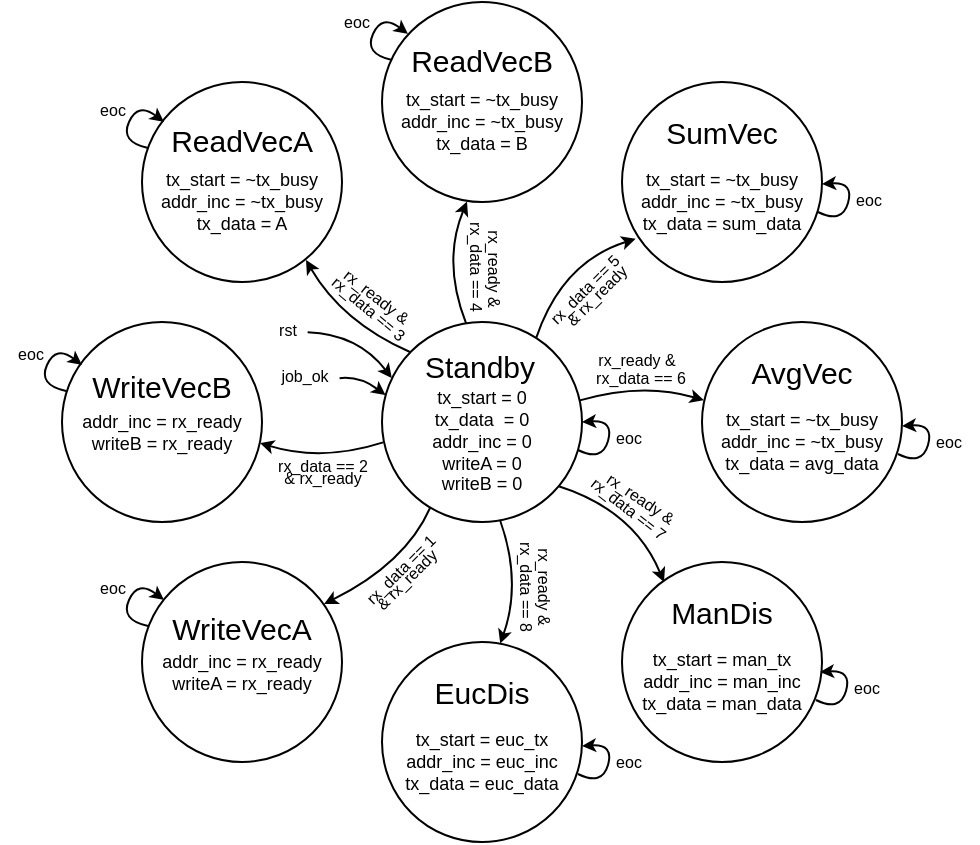 <mxfile version="18.0.1" type="device"><diagram id="pSxGSNOE6CO2PJ7VgCIc" name="Página-1"><mxGraphModel dx="593" dy="371" grid="1" gridSize="10" guides="1" tooltips="1" connect="1" arrows="1" fold="1" page="1" pageScale="1" pageWidth="827" pageHeight="1169" math="0" shadow="0"><root><mxCell id="0"/><mxCell id="1" parent="0"/><mxCell id="gVw3H8bIE1o8QU3vizQF-1" value="tx_start = 0&lt;br style=&quot;font-size: 9px;&quot;&gt;tx_data&amp;nbsp; = 0&lt;br style=&quot;font-size: 9px;&quot;&gt;addr_inc = 0&lt;br style=&quot;font-size: 9px;&quot;&gt;writeA = 0&lt;br style=&quot;font-size: 9px;&quot;&gt;writeB = 0&lt;br style=&quot;font-size: 9px;&quot;&gt;&amp;nbsp;" style="ellipse;whiteSpace=wrap;html=1;aspect=fixed;fontSize=9;verticalAlign=bottom;" parent="1" vertex="1"><mxGeometry x="210" y="170" width="100" height="100" as="geometry"/></mxCell><mxCell id="gVw3H8bIE1o8QU3vizQF-6" value="&lt;br style=&quot;font-size: 9px;&quot;&gt;addr_inc = rx_ready&lt;br style=&quot;font-size: 9px;&quot;&gt;writeA = rx_ready" style="ellipse;whiteSpace=wrap;html=1;aspect=fixed;fontSize=9;verticalAlign=middle;" parent="1" vertex="1"><mxGeometry x="90" y="290" width="100" height="100" as="geometry"/></mxCell><mxCell id="gVw3H8bIE1o8QU3vizQF-7" value="&lt;br style=&quot;font-size: 9px;&quot;&gt;addr_inc = rx_ready&lt;br style=&quot;font-size: 9px;&quot;&gt;writeB = rx_ready" style="ellipse;whiteSpace=wrap;html=1;aspect=fixed;fontSize=9;verticalAlign=middle;" parent="1" vertex="1"><mxGeometry x="50" y="170" width="100" height="100" as="geometry"/></mxCell><mxCell id="gVw3H8bIE1o8QU3vizQF-8" value="tx_start = ~tx_busy&lt;br style=&quot;font-size: 9px;&quot;&gt;addr_inc = ~tx_busy&lt;br style=&quot;font-size: 9px;&quot;&gt;tx_data = A&lt;br style=&quot;font-size: 9px;&quot;&gt;&lt;br style=&quot;font-size: 9px;&quot;&gt;&amp;nbsp;" style="ellipse;whiteSpace=wrap;html=1;aspect=fixed;fontSize=9;verticalAlign=bottom;" parent="1" vertex="1"><mxGeometry x="90" y="50" width="100" height="100" as="geometry"/></mxCell><mxCell id="gVw3H8bIE1o8QU3vizQF-9" value="tx_start = ~tx_busy&lt;br style=&quot;font-size: 9px;&quot;&gt;addr_inc = ~tx_busy&lt;br style=&quot;font-size: 9px;&quot;&gt;tx_data = B&lt;br style=&quot;font-size: 9px;&quot;&gt;&lt;br style=&quot;font-size: 9px;&quot;&gt;&amp;nbsp;" style="ellipse;whiteSpace=wrap;html=1;aspect=fixed;fontSize=9;verticalAlign=bottom;" parent="1" vertex="1"><mxGeometry x="210" y="10" width="100" height="100" as="geometry"/></mxCell><mxCell id="gVw3H8bIE1o8QU3vizQF-11" value="tx_start = ~tx_busy&lt;br style=&quot;font-size: 9px;&quot;&gt;addr_inc = ~tx_busy&lt;br style=&quot;font-size: 9px;&quot;&gt;tx_data = sum_data&lt;br style=&quot;font-size: 9px;&quot;&gt;&lt;br style=&quot;font-size: 9px;&quot;&gt;&amp;nbsp;" style="ellipse;whiteSpace=wrap;html=1;aspect=fixed;fontSize=9;verticalAlign=bottom;" parent="1" vertex="1"><mxGeometry x="330" y="50" width="100" height="100" as="geometry"/></mxCell><mxCell id="gVw3H8bIE1o8QU3vizQF-12" value="tx_start = ~tx_busy&lt;br style=&quot;font-size: 9px;&quot;&gt;addr_inc = ~tx_busy&lt;br style=&quot;font-size: 9px;&quot;&gt;tx_data = avg_data&lt;br style=&quot;font-size: 9px;&quot;&gt;&lt;br style=&quot;font-size: 9px;&quot;&gt;&amp;nbsp;" style="ellipse;whiteSpace=wrap;html=1;aspect=fixed;fontSize=9;verticalAlign=bottom;" parent="1" vertex="1"><mxGeometry x="370" y="170" width="100" height="100" as="geometry"/></mxCell><mxCell id="gVw3H8bIE1o8QU3vizQF-13" value="tx_start = man_tx&lt;br style=&quot;font-size: 9px;&quot;&gt;addr_inc = man_inc&lt;br style=&quot;font-size: 9px;&quot;&gt;tx_data = man_data&lt;br&gt;&amp;nbsp;&lt;br&gt;&amp;nbsp;" style="ellipse;whiteSpace=wrap;html=1;aspect=fixed;fontSize=9;verticalAlign=bottom;" parent="1" vertex="1"><mxGeometry x="330" y="290" width="100" height="100" as="geometry"/></mxCell><mxCell id="gVw3H8bIE1o8QU3vizQF-14" value="tx_start = euc_tx&lt;br style=&quot;font-size: 9px;&quot;&gt;addr_inc = euc_inc&lt;br style=&quot;font-size: 9px;&quot;&gt;tx_data = euc_data&lt;br style=&quot;font-size: 9px;&quot;&gt;&lt;br style=&quot;font-size: 9px;&quot;&gt;&amp;nbsp;" style="ellipse;whiteSpace=wrap;html=1;aspect=fixed;fontSize=9;verticalAlign=bottom;" parent="1" vertex="1"><mxGeometry x="210" y="330" width="100" height="100" as="geometry"/></mxCell><mxCell id="gVw3H8bIE1o8QU3vizQF-16" value="WriteVecA" style="text;html=1;strokeColor=none;fillColor=none;align=center;verticalAlign=middle;whiteSpace=wrap;rounded=0;fontSize=15;" parent="1" vertex="1"><mxGeometry x="110" y="308" width="60" height="30" as="geometry"/></mxCell><mxCell id="gVw3H8bIE1o8QU3vizQF-17" value="WriteVecB" style="text;html=1;strokeColor=none;fillColor=none;align=center;verticalAlign=middle;whiteSpace=wrap;rounded=0;fontSize=15;" parent="1" vertex="1"><mxGeometry x="70" y="187" width="60" height="30" as="geometry"/></mxCell><mxCell id="gVw3H8bIE1o8QU3vizQF-18" value="ReadVecA" style="text;html=1;strokeColor=none;fillColor=none;align=center;verticalAlign=middle;whiteSpace=wrap;rounded=0;fontSize=15;" parent="1" vertex="1"><mxGeometry x="110" y="64" width="60" height="30" as="geometry"/></mxCell><mxCell id="gVw3H8bIE1o8QU3vizQF-19" value="ReadVecB" style="text;html=1;strokeColor=none;fillColor=none;align=center;verticalAlign=middle;whiteSpace=wrap;rounded=0;fontSize=15;" parent="1" vertex="1"><mxGeometry x="230" y="24" width="60" height="30" as="geometry"/></mxCell><mxCell id="gVw3H8bIE1o8QU3vizQF-20" value="SumVec" style="text;html=1;strokeColor=none;fillColor=none;align=center;verticalAlign=middle;whiteSpace=wrap;rounded=0;fontSize=15;" parent="1" vertex="1"><mxGeometry x="350" y="60" width="60" height="30" as="geometry"/></mxCell><mxCell id="gVw3H8bIE1o8QU3vizQF-21" value="AvgVec" style="text;html=1;strokeColor=none;fillColor=none;align=center;verticalAlign=middle;whiteSpace=wrap;rounded=0;fontSize=15;" parent="1" vertex="1"><mxGeometry x="390" y="180" width="60" height="30" as="geometry"/></mxCell><mxCell id="gVw3H8bIE1o8QU3vizQF-22" value="EucDis" style="text;html=1;strokeColor=none;fillColor=none;align=center;verticalAlign=middle;whiteSpace=wrap;rounded=0;fontSize=15;" parent="1" vertex="1"><mxGeometry x="230" y="340" width="60" height="30" as="geometry"/></mxCell><mxCell id="gVw3H8bIE1o8QU3vizQF-23" value="ManDis" style="text;html=1;strokeColor=none;fillColor=none;align=center;verticalAlign=middle;whiteSpace=wrap;rounded=0;fontSize=15;" parent="1" vertex="1"><mxGeometry x="350" y="300" width="60" height="30" as="geometry"/></mxCell><mxCell id="bkdWLWM4IcgWHFC834dO-1" value="" style="endArrow=classic;html=1;curved=1;entryX=0.049;entryY=0.28;entryDx=0;entryDy=0;entryPerimeter=0;endSize=4;startSize=4;exitX=0.991;exitY=0.554;exitDx=0;exitDy=0;exitPerimeter=0;" parent="1" source="bkdWLWM4IcgWHFC834dO-2" target="gVw3H8bIE1o8QU3vizQF-1" edge="1"><mxGeometry width="50" height="50" relative="1" as="geometry"><mxPoint x="189" y="184" as="sourcePoint"/><mxPoint x="230" y="210" as="targetPoint"/><Array as="points"><mxPoint x="198" y="176"/></Array></mxGeometry></mxCell><mxCell id="bkdWLWM4IcgWHFC834dO-2" value="rst" style="text;html=1;strokeColor=none;fillColor=none;align=center;verticalAlign=middle;whiteSpace=wrap;rounded=0;fontSize=8;" parent="1" vertex="1"><mxGeometry x="153" y="164" width="20" height="20" as="geometry"/></mxCell><mxCell id="bkdWLWM4IcgWHFC834dO-4" value="" style="endArrow=classic;html=1;startSize=4;endSize=4;curved=1;entryX=0.99;entryY=0.605;entryDx=0;entryDy=0;entryPerimeter=0;exitX=0.006;exitY=0.602;exitDx=0;exitDy=0;exitPerimeter=0;" parent="1" source="gVw3H8bIE1o8QU3vizQF-1" target="gVw3H8bIE1o8QU3vizQF-7" edge="1"><mxGeometry width="50" height="50" relative="1" as="geometry"><mxPoint x="158.8" y="219.2" as="sourcePoint"/><mxPoint x="220.9" y="219.1" as="targetPoint"/><Array as="points"><mxPoint x="180" y="240"/></Array></mxGeometry></mxCell><mxCell id="bkdWLWM4IcgWHFC834dO-5" value="" style="endArrow=classic;html=1;startSize=4;endSize=4;curved=1;entryX=0.009;entryY=0.391;entryDx=0;entryDy=0;entryPerimeter=0;exitX=0.988;exitY=0.392;exitDx=0;exitDy=0;exitPerimeter=0;" parent="1" edge="1"><mxGeometry width="50" height="50" relative="1" as="geometry"><mxPoint x="308.9" y="209.2" as="sourcePoint"/><mxPoint x="371" y="209.1" as="targetPoint"/><Array as="points"><mxPoint x="340.1" y="200"/></Array></mxGeometry></mxCell><mxCell id="bkdWLWM4IcgWHFC834dO-8" value="" style="endArrow=classic;html=1;startSize=4;endSize=4;curved=1;" parent="1" edge="1"><mxGeometry width="50" height="50" relative="1" as="geometry"><mxPoint x="224" y="185" as="sourcePoint"/><mxPoint x="172" y="139" as="targetPoint"/><Array as="points"><mxPoint x="190" y="170"/></Array></mxGeometry></mxCell><mxCell id="bkdWLWM4IcgWHFC834dO-10" value="" style="endArrow=classic;html=1;startSize=4;endSize=4;curved=1;" parent="1" edge="1"><mxGeometry width="50" height="50" relative="1" as="geometry"><mxPoint x="298" y="252" as="sourcePoint"/><mxPoint x="351" y="300" as="targetPoint"/><Array as="points"><mxPoint x="336" y="264"/></Array></mxGeometry></mxCell><mxCell id="bkdWLWM4IcgWHFC834dO-12" value="" style="endArrow=classic;html=1;startSize=4;endSize=4;curved=1;exitX=0.421;exitY=0.008;exitDx=0;exitDy=0;exitPerimeter=0;entryX=0.425;entryY=0.998;entryDx=0;entryDy=0;entryPerimeter=0;" parent="1" source="gVw3H8bIE1o8QU3vizQF-1" target="gVw3H8bIE1o8QU3vizQF-9" edge="1"><mxGeometry width="50" height="50" relative="1" as="geometry"><mxPoint x="252" y="170" as="sourcePoint"/><mxPoint x="253" y="110" as="targetPoint"/><Array as="points"><mxPoint x="240" y="140"/></Array></mxGeometry></mxCell><mxCell id="bkdWLWM4IcgWHFC834dO-15" value="" style="endArrow=classic;html=1;startSize=4;endSize=4;curved=1;entryX=0.591;entryY=0.008;entryDx=0;entryDy=0;entryPerimeter=0;" parent="1" edge="1"><mxGeometry width="50" height="50" relative="1" as="geometry"><mxPoint x="269" y="269" as="sourcePoint"/><mxPoint x="269.1" y="330.8" as="targetPoint"/><Array as="points"><mxPoint x="280" y="300"/></Array></mxGeometry></mxCell><mxCell id="bkdWLWM4IcgWHFC834dO-17" value="" style="endArrow=classic;html=1;startSize=4;endSize=4;curved=1;entryX=0.068;entryY=0.784;entryDx=0;entryDy=0;entryPerimeter=0;exitX=0.772;exitY=0.077;exitDx=0;exitDy=0;exitPerimeter=0;" parent="1" source="gVw3H8bIE1o8QU3vizQF-1" target="gVw3H8bIE1o8QU3vizQF-11" edge="1"><mxGeometry width="50" height="50" relative="1" as="geometry"><mxPoint x="260" y="220" as="sourcePoint"/><mxPoint x="310" y="170" as="targetPoint"/><Array as="points"><mxPoint x="300" y="140"/></Array></mxGeometry></mxCell><mxCell id="bkdWLWM4IcgWHFC834dO-19" value="Standby" style="text;html=1;strokeColor=none;fillColor=none;align=center;verticalAlign=middle;whiteSpace=wrap;rounded=0;fontSize=15;" parent="1" vertex="1"><mxGeometry x="229" y="177" width="60" height="30" as="geometry"/></mxCell><mxCell id="bkdWLWM4IcgWHFC834dO-21" value="" style="endArrow=classic;html=1;startSize=4;endSize=4;curved=1;" parent="1" edge="1"><mxGeometry width="50" height="50" relative="1" as="geometry"><mxPoint x="234" y="263" as="sourcePoint"/><mxPoint x="181" y="311" as="targetPoint"/><Array as="points"><mxPoint x="221.8" y="290.6"/></Array></mxGeometry></mxCell><mxCell id="bkdWLWM4IcgWHFC834dO-22" value="rx_data == 2" style="text;html=1;align=center;verticalAlign=middle;resizable=0;points=[];autosize=1;strokeColor=none;fillColor=none;fontSize=8;" parent="1" vertex="1"><mxGeometry x="150" y="232" width="60" height="20" as="geometry"/></mxCell><mxCell id="bkdWLWM4IcgWHFC834dO-23" value="rx_data == 1" style="text;html=1;align=center;verticalAlign=middle;resizable=0;points=[];autosize=1;strokeColor=none;fillColor=none;fontSize=8;rotation=-45;" parent="1" vertex="1"><mxGeometry x="189" y="284" width="60" height="20" as="geometry"/></mxCell><mxCell id="bkdWLWM4IcgWHFC834dO-24" value="rx_data == 3" style="text;html=1;align=center;verticalAlign=middle;resizable=0;points=[];autosize=1;strokeColor=none;fillColor=none;fontSize=8;rotation=40;" parent="1" vertex="1"><mxGeometry x="173" y="153" width="60" height="20" as="geometry"/></mxCell><mxCell id="bkdWLWM4IcgWHFC834dO-26" value="" style="endArrow=classic;html=1;curved=1;endSize=4;startSize=4;exitX=0.991;exitY=0.554;exitDx=0;exitDy=0;exitPerimeter=0;entryX=0.018;entryY=0.366;entryDx=0;entryDy=0;entryPerimeter=0;" parent="1" source="bkdWLWM4IcgWHFC834dO-27" target="gVw3H8bIE1o8QU3vizQF-1" edge="1"><mxGeometry width="50" height="50" relative="1" as="geometry"><mxPoint x="184.1" y="204" as="sourcePoint"/><mxPoint x="211" y="207" as="targetPoint"/><Array as="points"><mxPoint x="199" y="197"/></Array></mxGeometry></mxCell><mxCell id="bkdWLWM4IcgWHFC834dO-27" value="job_ok" style="text;html=1;strokeColor=none;fillColor=none;align=center;verticalAlign=middle;whiteSpace=wrap;rounded=0;fontSize=8;" parent="1" vertex="1"><mxGeometry x="154" y="187" width="35.1" height="20" as="geometry"/></mxCell><mxCell id="bkdWLWM4IcgWHFC834dO-28" value="rx_data == 4" style="text;html=1;align=center;verticalAlign=middle;resizable=0;points=[];autosize=1;strokeColor=none;fillColor=none;fontSize=8;rotation=90;" parent="1" vertex="1"><mxGeometry x="227" y="132" width="60" height="20" as="geometry"/></mxCell><mxCell id="bkdWLWM4IcgWHFC834dO-29" value="rx_data == 5" style="text;html=1;align=center;verticalAlign=middle;resizable=0;points=[];autosize=1;strokeColor=none;fillColor=none;fontSize=8;rotation=-45;" parent="1" vertex="1"><mxGeometry x="281" y="144" width="60" height="20" as="geometry"/></mxCell><mxCell id="bkdWLWM4IcgWHFC834dO-30" value="rx_data == 6" style="text;html=1;align=center;verticalAlign=middle;resizable=0;points=[];autosize=1;strokeColor=none;fillColor=none;fontSize=8;rotation=0;" parent="1" vertex="1"><mxGeometry x="309" y="188" width="60" height="20" as="geometry"/></mxCell><mxCell id="bkdWLWM4IcgWHFC834dO-32" value="rx_data == 7" style="text;html=1;align=center;verticalAlign=middle;resizable=0;points=[];autosize=1;strokeColor=none;fillColor=none;fontSize=8;rotation=38;" parent="1" vertex="1"><mxGeometry x="303" y="253" width="60" height="20" as="geometry"/></mxCell><mxCell id="bkdWLWM4IcgWHFC834dO-33" value="rx_data == 8" style="text;html=1;align=center;verticalAlign=middle;resizable=0;points=[];autosize=1;strokeColor=none;fillColor=none;fontSize=8;rotation=90;" parent="1" vertex="1"><mxGeometry x="252" y="292" width="60" height="20" as="geometry"/></mxCell><mxCell id="bkdWLWM4IcgWHFC834dO-35" value="" style="endArrow=classic;html=1;fontSize=10;startSize=4;endSize=4;curved=1;entryX=1;entryY=0.5;entryDx=0;entryDy=0;" parent="1" target="gVw3H8bIE1o8QU3vizQF-1" edge="1"><mxGeometry width="50" height="50" relative="1" as="geometry"><mxPoint x="308" y="234" as="sourcePoint"/><mxPoint x="290" y="220" as="targetPoint"/><Array as="points"><mxPoint x="320" y="240"/><mxPoint x="326" y="219"/></Array></mxGeometry></mxCell><mxCell id="bkdWLWM4IcgWHFC834dO-36" value="eoc" style="text;html=1;align=center;verticalAlign=middle;resizable=0;points=[];autosize=1;strokeColor=none;fillColor=none;fontSize=8;rotation=0;" parent="1" vertex="1"><mxGeometry x="318" y="218" width="30" height="20" as="geometry"/></mxCell><mxCell id="bkdWLWM4IcgWHFC834dO-39" value="&amp;amp; rx_ready" style="text;html=1;align=center;verticalAlign=middle;resizable=0;points=[];autosize=1;strokeColor=none;fillColor=none;fontSize=8;" parent="1" vertex="1"><mxGeometry x="155" y="238" width="50" height="20" as="geometry"/></mxCell><mxCell id="bkdWLWM4IcgWHFC834dO-40" value="&amp;amp; rx_ready" style="text;html=1;align=center;verticalAlign=middle;resizable=0;points=[];autosize=1;strokeColor=none;fillColor=none;fontSize=8;rotation=-45;" parent="1" vertex="1"><mxGeometry x="197" y="289" width="50" height="20" as="geometry"/></mxCell><mxCell id="bkdWLWM4IcgWHFC834dO-41" value="rx_ready &amp;amp;" style="text;html=1;align=center;verticalAlign=middle;resizable=0;points=[];autosize=1;strokeColor=none;fillColor=none;fontSize=8;rotation=90;" parent="1" vertex="1"><mxGeometry x="266" y="292" width="50" height="20" as="geometry"/></mxCell><mxCell id="bkdWLWM4IcgWHFC834dO-42" value="rx_ready &amp;amp;" style="text;html=1;align=center;verticalAlign=middle;resizable=0;points=[];autosize=1;strokeColor=none;fillColor=none;fontSize=8;rotation=34;" parent="1" vertex="1"><mxGeometry x="314" y="248" width="50" height="20" as="geometry"/></mxCell><mxCell id="bkdWLWM4IcgWHFC834dO-43" value="rx_ready &amp;amp;" style="text;html=1;align=center;verticalAlign=middle;resizable=0;points=[];autosize=1;strokeColor=none;fillColor=none;fontSize=8;rotation=0;" parent="1" vertex="1"><mxGeometry x="312" y="179" width="50" height="20" as="geometry"/></mxCell><mxCell id="bkdWLWM4IcgWHFC834dO-44" value="&amp;amp; rx_ready" style="text;html=1;align=center;verticalAlign=middle;resizable=0;points=[];autosize=1;strokeColor=none;fillColor=none;fontSize=8;rotation=-45;" parent="1" vertex="1"><mxGeometry x="292" y="147" width="50" height="20" as="geometry"/></mxCell><mxCell id="bkdWLWM4IcgWHFC834dO-45" value="rx_ready &amp;amp;" style="text;html=1;align=center;verticalAlign=middle;resizable=0;points=[];autosize=1;strokeColor=none;fillColor=none;fontSize=8;rotation=90;" parent="1" vertex="1"><mxGeometry x="241" y="133" width="50" height="20" as="geometry"/></mxCell><mxCell id="bkdWLWM4IcgWHFC834dO-46" value="rx_ready &amp;amp;" style="text;html=1;align=center;verticalAlign=middle;resizable=0;points=[];autosize=1;strokeColor=none;fillColor=none;fontSize=8;rotation=38;" parent="1" vertex="1"><mxGeometry x="182" y="147" width="50" height="20" as="geometry"/></mxCell><mxCell id="l4byDs-FdZ9zCILsUKZt-2" value="" style="endArrow=classic;html=1;fontSize=10;startSize=4;endSize=4;curved=1;entryX=1;entryY=0.5;entryDx=0;entryDy=0;" edge="1" parent="1"><mxGeometry width="50" height="50" relative="1" as="geometry"><mxPoint x="468" y="236" as="sourcePoint"/><mxPoint x="470" y="222" as="targetPoint"/><Array as="points"><mxPoint x="480" y="242"/><mxPoint x="486" y="221"/></Array></mxGeometry></mxCell><mxCell id="l4byDs-FdZ9zCILsUKZt-3" value="eoc" style="text;html=1;align=center;verticalAlign=middle;resizable=0;points=[];autosize=1;strokeColor=none;fillColor=none;fontSize=8;rotation=0;" vertex="1" parent="1"><mxGeometry x="478" y="220" width="30" height="20" as="geometry"/></mxCell><mxCell id="l4byDs-FdZ9zCILsUKZt-4" value="" style="endArrow=classic;html=1;fontSize=10;startSize=4;endSize=4;curved=1;entryX=1;entryY=0.5;entryDx=0;entryDy=0;" edge="1" parent="1"><mxGeometry width="50" height="50" relative="1" as="geometry"><mxPoint x="428" y="115" as="sourcePoint"/><mxPoint x="430" y="101" as="targetPoint"/><Array as="points"><mxPoint x="440" y="121"/><mxPoint x="446" y="100"/></Array></mxGeometry></mxCell><mxCell id="l4byDs-FdZ9zCILsUKZt-5" value="eoc" style="text;html=1;align=center;verticalAlign=middle;resizable=0;points=[];autosize=1;strokeColor=none;fillColor=none;fontSize=8;rotation=0;" vertex="1" parent="1"><mxGeometry x="438" y="99" width="30" height="20" as="geometry"/></mxCell><mxCell id="l4byDs-FdZ9zCILsUKZt-6" value="" style="endArrow=classic;html=1;fontSize=10;startSize=4;endSize=4;curved=1;entryX=1;entryY=0.5;entryDx=0;entryDy=0;" edge="1" parent="1"><mxGeometry width="50" height="50" relative="1" as="geometry"><mxPoint x="427" y="359" as="sourcePoint"/><mxPoint x="429" y="345" as="targetPoint"/><Array as="points"><mxPoint x="439" y="365"/><mxPoint x="445" y="344"/></Array></mxGeometry></mxCell><mxCell id="l4byDs-FdZ9zCILsUKZt-7" value="eoc" style="text;html=1;align=center;verticalAlign=middle;resizable=0;points=[];autosize=1;strokeColor=none;fillColor=none;fontSize=8;rotation=0;" vertex="1" parent="1"><mxGeometry x="437" y="343" width="30" height="20" as="geometry"/></mxCell><mxCell id="l4byDs-FdZ9zCILsUKZt-8" value="" style="endArrow=classic;html=1;fontSize=10;startSize=4;endSize=4;curved=1;entryX=1;entryY=0.5;entryDx=0;entryDy=0;" edge="1" parent="1"><mxGeometry width="50" height="50" relative="1" as="geometry"><mxPoint x="308" y="396" as="sourcePoint"/><mxPoint x="310" y="382" as="targetPoint"/><Array as="points"><mxPoint x="320" y="402"/><mxPoint x="326" y="381"/></Array></mxGeometry></mxCell><mxCell id="l4byDs-FdZ9zCILsUKZt-9" value="eoc" style="text;html=1;align=center;verticalAlign=middle;resizable=0;points=[];autosize=1;strokeColor=none;fillColor=none;fontSize=8;rotation=0;" vertex="1" parent="1"><mxGeometry x="318" y="380" width="30" height="20" as="geometry"/></mxCell><mxCell id="l4byDs-FdZ9zCILsUKZt-10" value="" style="endArrow=classic;html=1;fontSize=10;startSize=4;endSize=4;curved=1;" edge="1" parent="1"><mxGeometry width="50" height="50" relative="1" as="geometry"><mxPoint x="215" y="39" as="sourcePoint"/><mxPoint x="223" y="26" as="targetPoint"/><Array as="points"><mxPoint x="201" y="36"/><mxPoint x="210" y="16"/></Array></mxGeometry></mxCell><mxCell id="l4byDs-FdZ9zCILsUKZt-11" value="eoc" style="text;html=1;align=center;verticalAlign=middle;resizable=0;points=[];autosize=1;strokeColor=none;fillColor=none;fontSize=8;rotation=0;" vertex="1" parent="1"><mxGeometry x="182" y="10" width="30" height="20" as="geometry"/></mxCell><mxCell id="l4byDs-FdZ9zCILsUKZt-12" value="" style="endArrow=classic;html=1;fontSize=10;startSize=4;endSize=4;curved=1;" edge="1" parent="1"><mxGeometry width="50" height="50" relative="1" as="geometry"><mxPoint x="93" y="83" as="sourcePoint"/><mxPoint x="101" y="70" as="targetPoint"/><Array as="points"><mxPoint x="79" y="80"/><mxPoint x="88" y="60"/></Array></mxGeometry></mxCell><mxCell id="l4byDs-FdZ9zCILsUKZt-13" value="eoc" style="text;html=1;align=center;verticalAlign=middle;resizable=0;points=[];autosize=1;strokeColor=none;fillColor=none;fontSize=8;rotation=0;" vertex="1" parent="1"><mxGeometry x="60" y="54" width="30" height="20" as="geometry"/></mxCell><mxCell id="l4byDs-FdZ9zCILsUKZt-14" value="" style="endArrow=classic;html=1;fontSize=10;startSize=4;endSize=4;curved=1;" edge="1" parent="1"><mxGeometry width="50" height="50" relative="1" as="geometry"><mxPoint x="52" y="204.5" as="sourcePoint"/><mxPoint x="60.0" y="191.5" as="targetPoint"/><Array as="points"><mxPoint x="38" y="201.5"/><mxPoint x="47" y="181.5"/></Array></mxGeometry></mxCell><mxCell id="l4byDs-FdZ9zCILsUKZt-15" value="eoc" style="text;html=1;align=center;verticalAlign=middle;resizable=0;points=[];autosize=1;strokeColor=none;fillColor=none;fontSize=8;rotation=0;" vertex="1" parent="1"><mxGeometry x="19" y="175.5" width="30" height="20" as="geometry"/></mxCell><mxCell id="l4byDs-FdZ9zCILsUKZt-16" value="" style="endArrow=classic;html=1;fontSize=10;startSize=4;endSize=4;curved=1;" edge="1" parent="1"><mxGeometry width="50" height="50" relative="1" as="geometry"><mxPoint x="93" y="322" as="sourcePoint"/><mxPoint x="101.0" y="309" as="targetPoint"/><Array as="points"><mxPoint x="79" y="319"/><mxPoint x="88" y="299"/></Array></mxGeometry></mxCell><mxCell id="l4byDs-FdZ9zCILsUKZt-17" value="eoc" style="text;html=1;align=center;verticalAlign=middle;resizable=0;points=[];autosize=1;strokeColor=none;fillColor=none;fontSize=8;rotation=0;" vertex="1" parent="1"><mxGeometry x="60" y="293" width="30" height="20" as="geometry"/></mxCell></root></mxGraphModel></diagram></mxfile>
